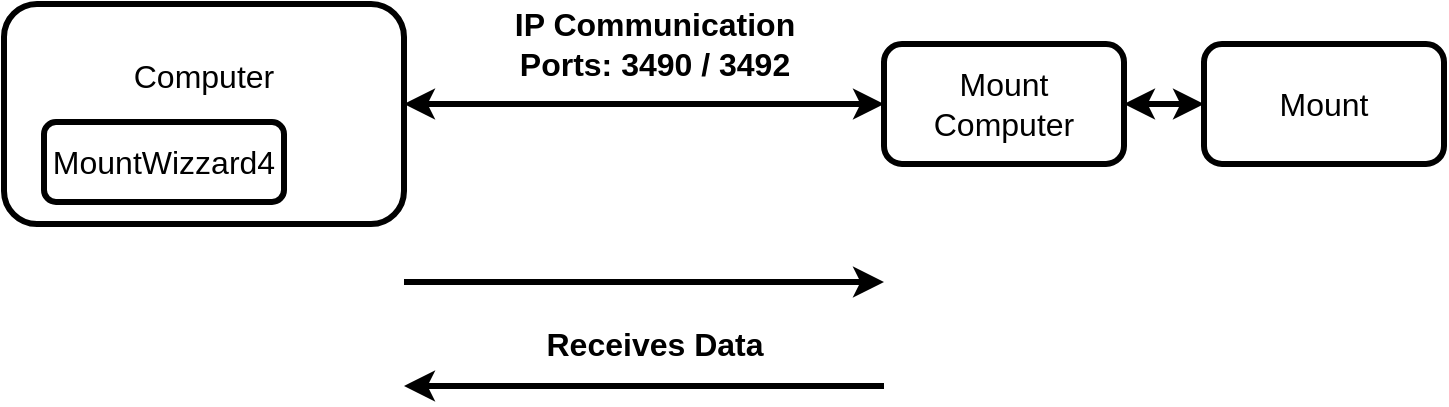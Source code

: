 <mxfile version="17.4.2" type="device"><diagram id="DMmRqQQK-iC9rHZrEUie" name="Page-1"><mxGraphModel dx="1106" dy="997" grid="1" gridSize="10" guides="1" tooltips="1" connect="1" arrows="1" fold="1" page="1" pageScale="1" pageWidth="850" pageHeight="1100" math="0" shadow="0"><root><mxCell id="0"/><mxCell id="1" parent="0"/><mxCell id="12" value="Computer&lt;br&gt;&lt;br&gt;&lt;br&gt;" style="rounded=1;whiteSpace=wrap;html=1;strokeWidth=3;fontSize=16;" parent="1" vertex="1"><mxGeometry x="80" y="180" width="200" height="110" as="geometry"/></mxCell><mxCell id="2" value="Mount Computer" style="rounded=1;whiteSpace=wrap;html=1;strokeWidth=3;fontSize=16;" parent="1" vertex="1"><mxGeometry x="520" y="200" width="120" height="60" as="geometry"/></mxCell><mxCell id="4" value="" style="endArrow=classic;startArrow=classic;html=1;strokeWidth=3;" parent="1" target="2" edge="1"><mxGeometry width="50" height="50" relative="1" as="geometry"><mxPoint x="280" y="230" as="sourcePoint"/><mxPoint x="430" y="400" as="targetPoint"/></mxGeometry></mxCell><mxCell id="5" value="IP Communication&lt;br&gt;Ports:&amp;nbsp;3490 / 3492" style="text;strokeColor=none;fillColor=none;html=1;fontSize=16;fontStyle=1;verticalAlign=middle;align=center;" parent="1" vertex="1"><mxGeometry x="330" y="180" width="150" height="40" as="geometry"/></mxCell><mxCell id="6" value="" style="endArrow=classic;html=1;strokeWidth=3;fontSize=16;" parent="1" edge="1"><mxGeometry width="50" height="50" relative="1" as="geometry"><mxPoint x="280" y="319" as="sourcePoint"/><mxPoint x="520" y="319" as="targetPoint"/></mxGeometry></mxCell><mxCell id="7" value="" style="endArrow=classic;html=1;strokeWidth=3;fontSize=16;" parent="1" edge="1"><mxGeometry width="50" height="50" relative="1" as="geometry"><mxPoint x="520" y="371" as="sourcePoint"/><mxPoint x="280" y="371" as="targetPoint"/></mxGeometry></mxCell><mxCell id="9" value="Receives Data" style="text;strokeColor=none;fillColor=none;html=1;fontSize=16;fontStyle=1;verticalAlign=middle;align=center;" parent="1" vertex="1"><mxGeometry x="330" y="330" width="150" height="40" as="geometry"/></mxCell><mxCell id="10" value="Mount" style="rounded=1;whiteSpace=wrap;html=1;strokeWidth=3;fontSize=16;" parent="1" vertex="1"><mxGeometry x="680" y="200" width="120" height="60" as="geometry"/></mxCell><mxCell id="11" value="" style="endArrow=classic;startArrow=classic;html=1;exitX=1;exitY=0.5;exitDx=0;exitDy=0;strokeWidth=3;entryX=0;entryY=0.5;entryDx=0;entryDy=0;" parent="1" source="2" target="10" edge="1"><mxGeometry width="50" height="50" relative="1" as="geometry"><mxPoint x="560" y="319" as="sourcePoint"/><mxPoint x="620" y="310" as="targetPoint"/></mxGeometry></mxCell><mxCell id="13" value="MountWizzard4" style="rounded=1;whiteSpace=wrap;html=1;strokeWidth=3;fontSize=16;" parent="1" vertex="1"><mxGeometry x="100" y="239" width="120" height="40" as="geometry"/></mxCell></root></mxGraphModel></diagram></mxfile>